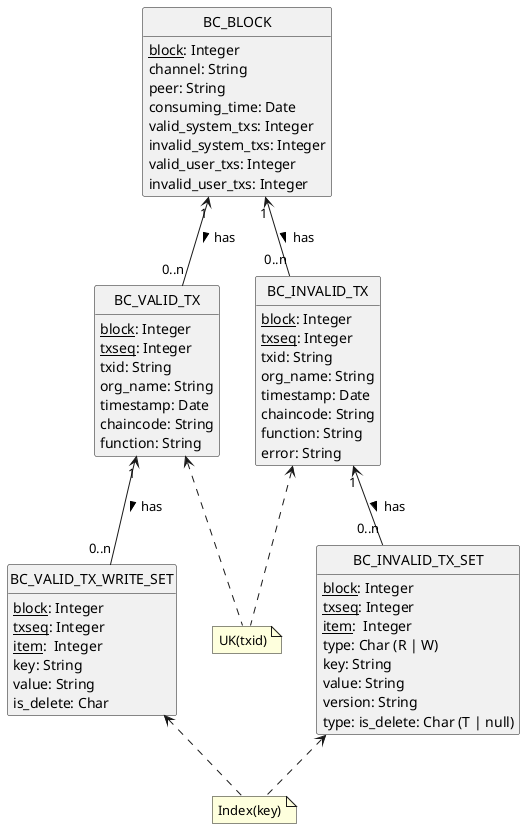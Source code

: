 @startuml diagrama-de-entidad-relaciones

!define primary_key(x) <u>x</u>

hide circle
hide methods

class BC_BLOCK { 
	  primary_key(block): Integer
      channel: String
	  peer: String
	  consuming_time: Date
	  valid_system_txs: Integer
	  invalid_system_txs: Integer
	  valid_user_txs: Integer
	  invalid_user_txs: Integer
} 

class BC_VALID_TX { 
	  primary_key(block): Integer 
	  primary_key(txseq): Integer 
	  txid: String  
	  org_name: String  
	  timestamp: Date    
	  chaincode: String  
	  function: String  
} 

class BC_INVALID_TX { 
      primary_key(block): Integer 
	  primary_key(txseq): Integer 
	  txid: String  
	  org_name: String  
	  timestamp: Date    
	  chaincode: String  
	  function: String  
	  error: String  
	  } 
 
class BC_VALID_TX_WRITE_SET { 
      primary_key(block): Integer 
	  primary_key(txseq): Integer 
	  primary_key(item):  Integer 
	  key: String  
	  value: String  
	  is_delete: Char    
} 

class BC_INVALID_TX_SET { 
      primary_key(block): Integer 
	  primary_key(txseq): Integer 
	  primary_key(item):  Integer 
	  {field} type: Char (R | W)   
	  key: String  
	  value: String  
	  version: String  
	  {field} type: is_delete: Char (T | null)    
}

BC_VALID_TX --[hidden]right> BC_INVALID_TX 

BC_VALID_TX "0..n" --up> "1" BC_BLOCK : < has
BC_INVALID_TX "0..n" --up> "1" BC_BLOCK : < has
BC_INVALID_TX_SET "0..n" --up> "1" BC_INVALID_TX : < has
BC_VALID_TX_WRITE_SET "0..n" --up> "1" BC_VALID_TX : < has

note "UK(txid)" as NOTE_UK_TXID
NOTE_UK_TXID ..up> BC_VALID_TX
NOTE_UK_TXID ..up> BC_INVALID_TX

note "Index(key)" as NOTE_INDEX_KEY
NOTE_INDEX_KEY ..up> BC_VALID_TX_WRITE_SET
NOTE_INDEX_KEY ..up> BC_INVALID_TX_SET

@enduml
